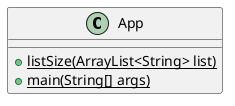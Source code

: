 @startuml
'https://plantuml.com/class-diagram

class App{

+{static}listSize(ArrayList<String> list)
+{static}main(String[] args)

}

@enduml
